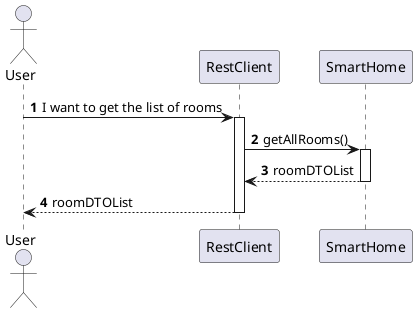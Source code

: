 @startuml
'https://plantuml.com/sequence-diagram
!pragma layout smetana

autonumber

actor "User" as User
participant "RestClient" as RC
participant "SmartHome" as SH


User -> RC : I want to get the list of rooms
activate RC

RC -> SH : getAllRooms()
activate SH

SH --> RC : roomDTOList
deactivate SH

RC --> User : roomDTOList
deactivate RC



@enduml